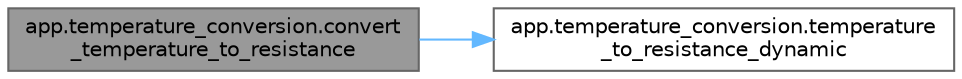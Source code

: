 digraph "app.temperature_conversion.convert_temperature_to_resistance"
{
 // LATEX_PDF_SIZE
  bgcolor="transparent";
  edge [fontname=Helvetica,fontsize=10,labelfontname=Helvetica,labelfontsize=10];
  node [fontname=Helvetica,fontsize=10,shape=box,height=0.2,width=0.4];
  rankdir="LR";
  Node1 [id="Node000001",label="app.temperature_conversion.convert\l_temperature_to_resistance",height=0.2,width=0.4,color="gray40", fillcolor="grey60", style="filled", fontcolor="black",tooltip="Fonction de conversion principale pour la simulation de résistance."];
  Node1 -> Node2 [id="edge1_Node000001_Node000002",color="steelblue1",style="solid",tooltip=" "];
  Node2 [id="Node000002",label="app.temperature_conversion.temperature\l_to_resistance_dynamic",height=0.2,width=0.4,color="grey40", fillcolor="white", style="filled",URL="$namespaceapp_1_1temperature__conversion.html#ae4de96194237eecce3dd936d5c6ee5f1",tooltip="Convertit une température en résistance pour un capteur donné (conversion inverse)."];
}

